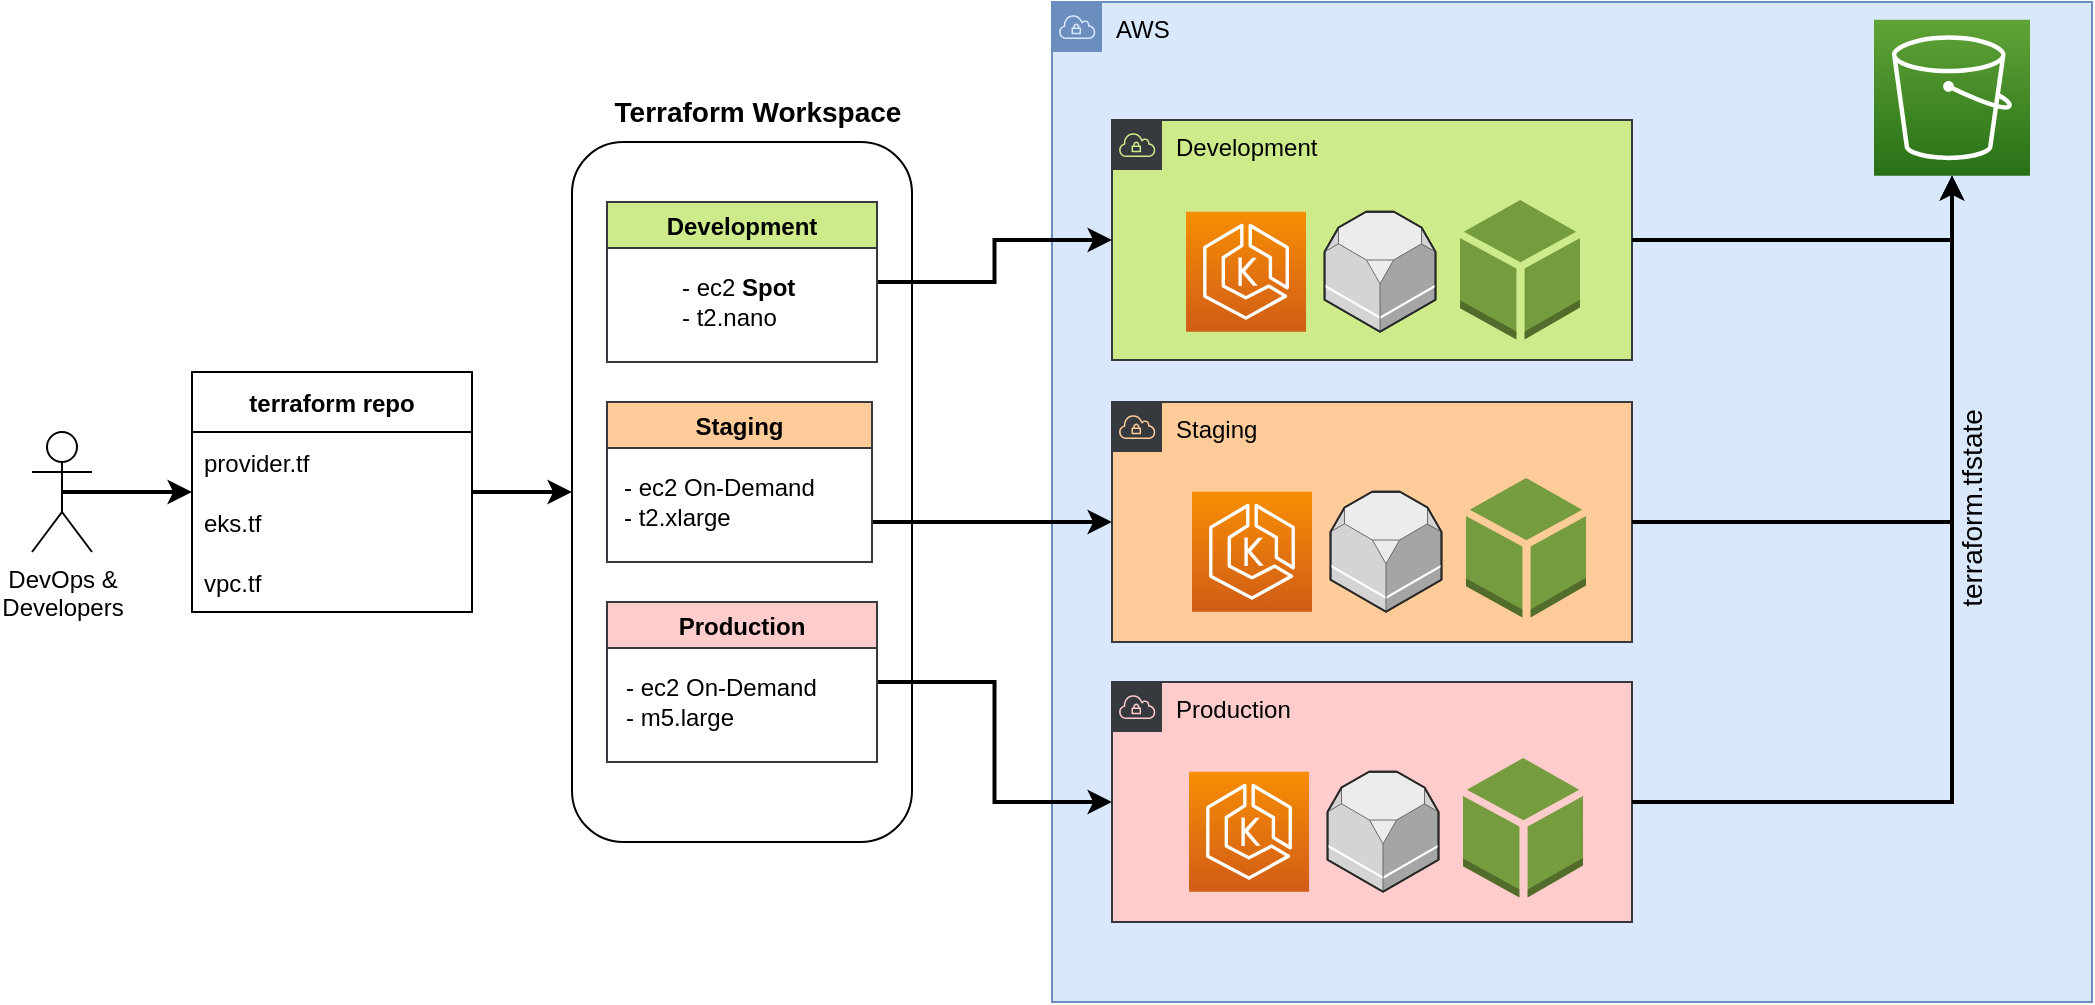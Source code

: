 <mxfile version="17.1.1" type="device"><diagram id="yQ8alJ5ZsK9CsQTcBNk2" name="Page-1"><mxGraphModel dx="1185" dy="604" grid="1" gridSize="10" guides="1" tooltips="1" connect="1" arrows="1" fold="1" page="1" pageScale="1" pageWidth="850" pageHeight="1100" math="0" shadow="0"><root><mxCell id="0"/><mxCell id="1" parent="0"/><mxCell id="xBdK_Gc947CWyEANzWYK-16" value="AWS" style="points=[[0,0],[0.25,0],[0.5,0],[0.75,0],[1,0],[1,0.25],[1,0.5],[1,0.75],[1,1],[0.75,1],[0.5,1],[0.25,1],[0,1],[0,0.75],[0,0.5],[0,0.25]];outlineConnect=0;html=1;whiteSpace=wrap;fontSize=12;fontStyle=0;container=1;pointerEvents=0;collapsible=0;recursiveResize=0;shape=mxgraph.aws4.group;grIcon=mxgraph.aws4.group_vpc;strokeColor=#6c8ebf;fillColor=#dae8fc;verticalAlign=top;align=left;spacingLeft=30;dashed=0;" vertex="1" parent="1"><mxGeometry x="620" y="70" width="520" height="500" as="geometry"/></mxCell><mxCell id="xBdK_Gc947CWyEANzWYK-17" value="Development" style="sketch=0;outlineConnect=0;html=1;whiteSpace=wrap;fontSize=12;fontStyle=0;shape=mxgraph.aws4.group;grIcon=mxgraph.aws4.group_vpc;verticalAlign=top;align=left;spacingLeft=30;dashed=0;fillColor=#cdeb8b;strokeColor=#36393d;" vertex="1" parent="xBdK_Gc947CWyEANzWYK-16"><mxGeometry x="30" y="59" width="260" height="120" as="geometry"/></mxCell><mxCell id="xBdK_Gc947CWyEANzWYK-18" value="Staging" style="sketch=0;outlineConnect=0;html=1;whiteSpace=wrap;fontSize=12;fontStyle=0;shape=mxgraph.aws4.group;grIcon=mxgraph.aws4.group_vpc;verticalAlign=top;align=left;spacingLeft=30;dashed=0;fillColor=#ffcc99;strokeColor=#36393d;" vertex="1" parent="xBdK_Gc947CWyEANzWYK-16"><mxGeometry x="30" y="200" width="260" height="120" as="geometry"/></mxCell><mxCell id="xBdK_Gc947CWyEANzWYK-19" value="Production" style="sketch=0;outlineConnect=0;html=1;whiteSpace=wrap;fontSize=12;fontStyle=0;shape=mxgraph.aws4.group;grIcon=mxgraph.aws4.group_vpc;verticalAlign=top;align=left;spacingLeft=30;dashed=0;fillColor=#ffcccc;strokeColor=#36393d;" vertex="1" parent="xBdK_Gc947CWyEANzWYK-16"><mxGeometry x="30" y="340" width="260" height="120" as="geometry"/></mxCell><mxCell id="xBdK_Gc947CWyEANzWYK-20" value="" style="sketch=0;points=[[0,0,0],[0.25,0,0],[0.5,0,0],[0.75,0,0],[1,0,0],[0,1,0],[0.25,1,0],[0.5,1,0],[0.75,1,0],[1,1,0],[0,0.25,0],[0,0.5,0],[0,0.75,0],[1,0.25,0],[1,0.5,0],[1,0.75,0]];outlineConnect=0;fontColor=#232F3E;gradientColor=#F78E04;gradientDirection=north;fillColor=#D05C17;strokeColor=#ffffff;dashed=0;verticalLabelPosition=bottom;verticalAlign=top;align=center;html=1;fontSize=12;fontStyle=0;aspect=fixed;shape=mxgraph.aws4.resourceIcon;resIcon=mxgraph.aws4.eks;" vertex="1" parent="xBdK_Gc947CWyEANzWYK-16"><mxGeometry x="67.01" y="104.87" width="60" height="60" as="geometry"/></mxCell><mxCell id="xBdK_Gc947CWyEANzWYK-35" value="" style="verticalLabelPosition=bottom;html=1;verticalAlign=top;strokeWidth=1;align=center;outlineConnect=0;dashed=0;outlineConnect=0;shape=mxgraph.aws3d.rds;fillColor=#ECECEC;strokeColor=#5E5E5E;aspect=fixed;fontSize=14;" vertex="1" parent="xBdK_Gc947CWyEANzWYK-16"><mxGeometry x="136.27" y="104.87" width="55.49" height="60" as="geometry"/></mxCell><mxCell id="xBdK_Gc947CWyEANzWYK-38" value="" style="outlineConnect=0;dashed=0;verticalLabelPosition=bottom;verticalAlign=top;align=center;html=1;shape=mxgraph.aws3.resources;fillColor=#759C3E;gradientColor=none;fontSize=14;strokeWidth=1;" vertex="1" parent="xBdK_Gc947CWyEANzWYK-16"><mxGeometry x="204.01" y="99" width="60" height="69.75" as="geometry"/></mxCell><mxCell id="xBdK_Gc947CWyEANzWYK-39" value="" style="sketch=0;points=[[0,0,0],[0.25,0,0],[0.5,0,0],[0.75,0,0],[1,0,0],[0,1,0],[0.25,1,0],[0.5,1,0],[0.75,1,0],[1,1,0],[0,0.25,0],[0,0.5,0],[0,0.75,0],[1,0.25,0],[1,0.5,0],[1,0.75,0]];outlineConnect=0;fontColor=#232F3E;gradientColor=#F78E04;gradientDirection=north;fillColor=#D05C17;strokeColor=#ffffff;dashed=0;verticalLabelPosition=bottom;verticalAlign=top;align=center;html=1;fontSize=12;fontStyle=0;aspect=fixed;shape=mxgraph.aws4.resourceIcon;resIcon=mxgraph.aws4.eks;" vertex="1" parent="xBdK_Gc947CWyEANzWYK-16"><mxGeometry x="70" y="244.87" width="60" height="60" as="geometry"/></mxCell><mxCell id="xBdK_Gc947CWyEANzWYK-40" value="" style="verticalLabelPosition=bottom;html=1;verticalAlign=top;strokeWidth=1;align=center;outlineConnect=0;dashed=0;outlineConnect=0;shape=mxgraph.aws3d.rds;fillColor=#ECECEC;strokeColor=#5E5E5E;aspect=fixed;fontSize=14;" vertex="1" parent="xBdK_Gc947CWyEANzWYK-16"><mxGeometry x="139.26" y="244.87" width="55.49" height="60" as="geometry"/></mxCell><mxCell id="xBdK_Gc947CWyEANzWYK-41" value="" style="outlineConnect=0;dashed=0;verticalLabelPosition=bottom;verticalAlign=top;align=center;html=1;shape=mxgraph.aws3.resources;fillColor=#759C3E;gradientColor=none;fontSize=14;strokeWidth=1;" vertex="1" parent="xBdK_Gc947CWyEANzWYK-16"><mxGeometry x="207" y="238" width="60" height="69.75" as="geometry"/></mxCell><mxCell id="xBdK_Gc947CWyEANzWYK-42" value="" style="sketch=0;points=[[0,0,0],[0.25,0,0],[0.5,0,0],[0.75,0,0],[1,0,0],[0,1,0],[0.25,1,0],[0.5,1,0],[0.75,1,0],[1,1,0],[0,0.25,0],[0,0.5,0],[0,0.75,0],[1,0.25,0],[1,0.5,0],[1,0.75,0]];outlineConnect=0;fontColor=#232F3E;gradientColor=#F78E04;gradientDirection=north;fillColor=#D05C17;strokeColor=#ffffff;dashed=0;verticalLabelPosition=bottom;verticalAlign=top;align=center;html=1;fontSize=12;fontStyle=0;aspect=fixed;shape=mxgraph.aws4.resourceIcon;resIcon=mxgraph.aws4.eks;" vertex="1" parent="xBdK_Gc947CWyEANzWYK-16"><mxGeometry x="68.51" y="384.87" width="60" height="60" as="geometry"/></mxCell><mxCell id="xBdK_Gc947CWyEANzWYK-43" value="" style="verticalLabelPosition=bottom;html=1;verticalAlign=top;strokeWidth=1;align=center;outlineConnect=0;dashed=0;outlineConnect=0;shape=mxgraph.aws3d.rds;fillColor=#ECECEC;strokeColor=#5E5E5E;aspect=fixed;fontSize=14;" vertex="1" parent="xBdK_Gc947CWyEANzWYK-16"><mxGeometry x="137.77" y="384.87" width="55.49" height="60" as="geometry"/></mxCell><mxCell id="xBdK_Gc947CWyEANzWYK-44" value="" style="outlineConnect=0;dashed=0;verticalLabelPosition=bottom;verticalAlign=top;align=center;html=1;shape=mxgraph.aws3.resources;fillColor=#759C3E;gradientColor=none;fontSize=14;strokeWidth=1;" vertex="1" parent="xBdK_Gc947CWyEANzWYK-16"><mxGeometry x="205.51" y="378" width="60" height="69.75" as="geometry"/></mxCell><mxCell id="xBdK_Gc947CWyEANzWYK-45" value="" style="sketch=0;points=[[0,0,0],[0.25,0,0],[0.5,0,0],[0.75,0,0],[1,0,0],[0,1,0],[0.25,1,0],[0.5,1,0],[0.75,1,0],[1,1,0],[0,0.25,0],[0,0.5,0],[0,0.75,0],[1,0.25,0],[1,0.5,0],[1,0.75,0]];outlineConnect=0;fontColor=#232F3E;gradientColor=#60A337;gradientDirection=north;fillColor=#277116;strokeColor=#ffffff;dashed=0;verticalLabelPosition=bottom;verticalAlign=top;align=center;html=1;fontSize=12;fontStyle=0;aspect=fixed;shape=mxgraph.aws4.resourceIcon;resIcon=mxgraph.aws4.s3;" vertex="1" parent="xBdK_Gc947CWyEANzWYK-16"><mxGeometry x="411" y="8.87" width="78" height="78" as="geometry"/></mxCell><mxCell id="xBdK_Gc947CWyEANzWYK-49" style="edgeStyle=orthogonalEdgeStyle;rounded=0;orthogonalLoop=1;jettySize=auto;html=1;fontSize=14;strokeWidth=2;entryX=0.5;entryY=1;entryDx=0;entryDy=0;entryPerimeter=0;" edge="1" parent="xBdK_Gc947CWyEANzWYK-16" source="xBdK_Gc947CWyEANzWYK-17" target="xBdK_Gc947CWyEANzWYK-45"><mxGeometry relative="1" as="geometry"><mxPoint x="450" y="119" as="targetPoint"/></mxGeometry></mxCell><mxCell id="xBdK_Gc947CWyEANzWYK-48" style="edgeStyle=orthogonalEdgeStyle;rounded=0;orthogonalLoop=1;jettySize=auto;html=1;fontSize=14;strokeWidth=2;entryX=0.5;entryY=1;entryDx=0;entryDy=0;entryPerimeter=0;" edge="1" parent="xBdK_Gc947CWyEANzWYK-16" source="xBdK_Gc947CWyEANzWYK-18" target="xBdK_Gc947CWyEANzWYK-45"><mxGeometry relative="1" as="geometry"><mxPoint x="450" y="100" as="targetPoint"/></mxGeometry></mxCell><mxCell id="xBdK_Gc947CWyEANzWYK-50" style="edgeStyle=orthogonalEdgeStyle;rounded=0;orthogonalLoop=1;jettySize=auto;html=1;fontSize=14;strokeWidth=2;entryX=0.5;entryY=1;entryDx=0;entryDy=0;entryPerimeter=0;" edge="1" parent="xBdK_Gc947CWyEANzWYK-16" source="xBdK_Gc947CWyEANzWYK-19" target="xBdK_Gc947CWyEANzWYK-45"><mxGeometry relative="1" as="geometry"><mxPoint x="450" y="90" as="targetPoint"/></mxGeometry></mxCell><mxCell id="xBdK_Gc947CWyEANzWYK-51" value="terraform.tfstate" style="text;html=1;strokeColor=none;fillColor=none;align=center;verticalAlign=middle;whiteSpace=wrap;rounded=0;fontSize=14;rotation=-90;" vertex="1" parent="xBdK_Gc947CWyEANzWYK-16"><mxGeometry x="430" y="238" width="60" height="30" as="geometry"/></mxCell><mxCell id="xBdK_Gc947CWyEANzWYK-31" style="edgeStyle=orthogonalEdgeStyle;rounded=0;orthogonalLoop=1;jettySize=auto;html=1;exitX=0.5;exitY=0.5;exitDx=0;exitDy=0;exitPerimeter=0;fontSize=14;strokeWidth=2;" edge="1" parent="1" source="xBdK_Gc947CWyEANzWYK-3" target="xBdK_Gc947CWyEANzWYK-4"><mxGeometry relative="1" as="geometry"/></mxCell><mxCell id="xBdK_Gc947CWyEANzWYK-3" value="DevOps &amp;amp;&lt;br&gt;Developers" style="shape=umlActor;verticalLabelPosition=bottom;verticalAlign=top;html=1;outlineConnect=0;" vertex="1" parent="1"><mxGeometry x="110" y="285" width="30" height="60" as="geometry"/></mxCell><mxCell id="xBdK_Gc947CWyEANzWYK-27" style="edgeStyle=orthogonalEdgeStyle;rounded=0;orthogonalLoop=1;jettySize=auto;html=1;exitX=1;exitY=0.5;exitDx=0;exitDy=0;entryX=0;entryY=0.5;entryDx=0;entryDy=0;strokeWidth=2;" edge="1" parent="1" source="xBdK_Gc947CWyEANzWYK-4" target="xBdK_Gc947CWyEANzWYK-8"><mxGeometry relative="1" as="geometry"/></mxCell><mxCell id="xBdK_Gc947CWyEANzWYK-4" value="terraform repo" style="swimlane;fontStyle=1;childLayout=stackLayout;horizontal=1;startSize=30;horizontalStack=0;resizeParent=1;resizeParentMax=0;resizeLast=0;collapsible=1;marginBottom=0;strokeWidth=1;" vertex="1" parent="1"><mxGeometry x="190" y="255" width="140" height="120" as="geometry"/></mxCell><mxCell id="xBdK_Gc947CWyEANzWYK-5" value="provider.tf" style="text;strokeColor=none;fillColor=none;align=left;verticalAlign=middle;spacingLeft=4;spacingRight=4;overflow=hidden;points=[[0,0.5],[1,0.5]];portConstraint=eastwest;rotatable=0;" vertex="1" parent="xBdK_Gc947CWyEANzWYK-4"><mxGeometry y="30" width="140" height="30" as="geometry"/></mxCell><mxCell id="xBdK_Gc947CWyEANzWYK-6" value="eks.tf" style="text;strokeColor=none;fillColor=none;align=left;verticalAlign=middle;spacingLeft=4;spacingRight=4;overflow=hidden;points=[[0,0.5],[1,0.5]];portConstraint=eastwest;rotatable=0;" vertex="1" parent="xBdK_Gc947CWyEANzWYK-4"><mxGeometry y="60" width="140" height="30" as="geometry"/></mxCell><mxCell id="xBdK_Gc947CWyEANzWYK-7" value="vpc.tf" style="text;strokeColor=none;fillColor=none;align=left;verticalAlign=middle;spacingLeft=4;spacingRight=4;overflow=hidden;points=[[0,0.5],[1,0.5]];portConstraint=eastwest;rotatable=0;" vertex="1" parent="xBdK_Gc947CWyEANzWYK-4"><mxGeometry y="90" width="140" height="30" as="geometry"/></mxCell><mxCell id="xBdK_Gc947CWyEANzWYK-8" value="" style="rounded=1;whiteSpace=wrap;html=1;" vertex="1" parent="1"><mxGeometry x="380" y="140" width="170" height="350" as="geometry"/></mxCell><mxCell id="xBdK_Gc947CWyEANzWYK-28" style="edgeStyle=orthogonalEdgeStyle;rounded=0;orthogonalLoop=1;jettySize=auto;html=1;exitX=1;exitY=0.5;exitDx=0;exitDy=0;fontSize=14;strokeWidth=2;" edge="1" parent="1" source="xBdK_Gc947CWyEANzWYK-9" target="xBdK_Gc947CWyEANzWYK-17"><mxGeometry relative="1" as="geometry"/></mxCell><mxCell id="xBdK_Gc947CWyEANzWYK-9" value="Development" style="swimlane;startSize=23;fillColor=#cdeb8b;strokeColor=#36393d;" vertex="1" parent="1"><mxGeometry x="397.5" y="170" width="135" height="80" as="geometry"/></mxCell><mxCell id="xBdK_Gc947CWyEANzWYK-29" style="edgeStyle=orthogonalEdgeStyle;rounded=0;orthogonalLoop=1;jettySize=auto;html=1;exitX=1;exitY=0.75;exitDx=0;exitDy=0;fontSize=14;strokeWidth=2;" edge="1" parent="1" source="xBdK_Gc947CWyEANzWYK-10" target="xBdK_Gc947CWyEANzWYK-18"><mxGeometry relative="1" as="geometry"/></mxCell><mxCell id="xBdK_Gc947CWyEANzWYK-10" value="Staging" style="swimlane;fillColor=#ffcc99;strokeColor=#36393d;" vertex="1" parent="1"><mxGeometry x="397.5" y="270" width="132.5" height="80" as="geometry"/></mxCell><mxCell id="xBdK_Gc947CWyEANzWYK-13" value="&lt;div align=&quot;left&quot;&gt;- ec2 On-Demand&lt;br&gt;- t2.xlarge&lt;/div&gt;" style="text;html=1;align=left;verticalAlign=middle;resizable=0;points=[];autosize=1;strokeColor=none;fillColor=none;" vertex="1" parent="xBdK_Gc947CWyEANzWYK-10"><mxGeometry x="6.5" y="35" width="120" height="30" as="geometry"/></mxCell><mxCell id="xBdK_Gc947CWyEANzWYK-30" style="edgeStyle=orthogonalEdgeStyle;rounded=0;orthogonalLoop=1;jettySize=auto;html=1;exitX=1;exitY=0.5;exitDx=0;exitDy=0;fontSize=14;strokeWidth=2;" edge="1" parent="1" source="xBdK_Gc947CWyEANzWYK-11" target="xBdK_Gc947CWyEANzWYK-19"><mxGeometry relative="1" as="geometry"/></mxCell><mxCell id="xBdK_Gc947CWyEANzWYK-11" value="Production" style="swimlane;fillColor=#ffcccc;strokeColor=#36393d;" vertex="1" parent="1"><mxGeometry x="397.5" y="370" width="135" height="80" as="geometry"/></mxCell><mxCell id="xBdK_Gc947CWyEANzWYK-14" value="&lt;div align=&quot;left&quot;&gt;- ec2 On-Demand&lt;br&gt;- m5.large&lt;/div&gt;" style="text;html=1;align=left;verticalAlign=middle;resizable=0;points=[];autosize=1;strokeColor=none;fillColor=none;" vertex="1" parent="xBdK_Gc947CWyEANzWYK-11"><mxGeometry x="7.5" y="35" width="120" height="30" as="geometry"/></mxCell><mxCell id="xBdK_Gc947CWyEANzWYK-12" value="&lt;div align=&quot;left&quot;&gt;- ec2 &lt;b&gt;Spot&lt;/b&gt;&lt;br&gt;&lt;/div&gt;&lt;div align=&quot;left&quot;&gt;- t2.nano&lt;/div&gt;" style="text;html=1;align=left;verticalAlign=middle;resizable=0;points=[];autosize=1;strokeColor=none;fillColor=none;" vertex="1" parent="1"><mxGeometry x="432.5" y="205" width="80" height="30" as="geometry"/></mxCell><mxCell id="xBdK_Gc947CWyEANzWYK-15" value="&lt;font style=&quot;font-size: 14px&quot;&gt;&lt;b&gt;Terraform Workspace&lt;/b&gt;&lt;/font&gt;" style="text;html=1;strokeColor=none;fillColor=none;align=center;verticalAlign=middle;whiteSpace=wrap;rounded=0;strokeWidth=3;" vertex="1" parent="1"><mxGeometry x="382.5" y="110" width="180" height="30" as="geometry"/></mxCell></root></mxGraphModel></diagram></mxfile>